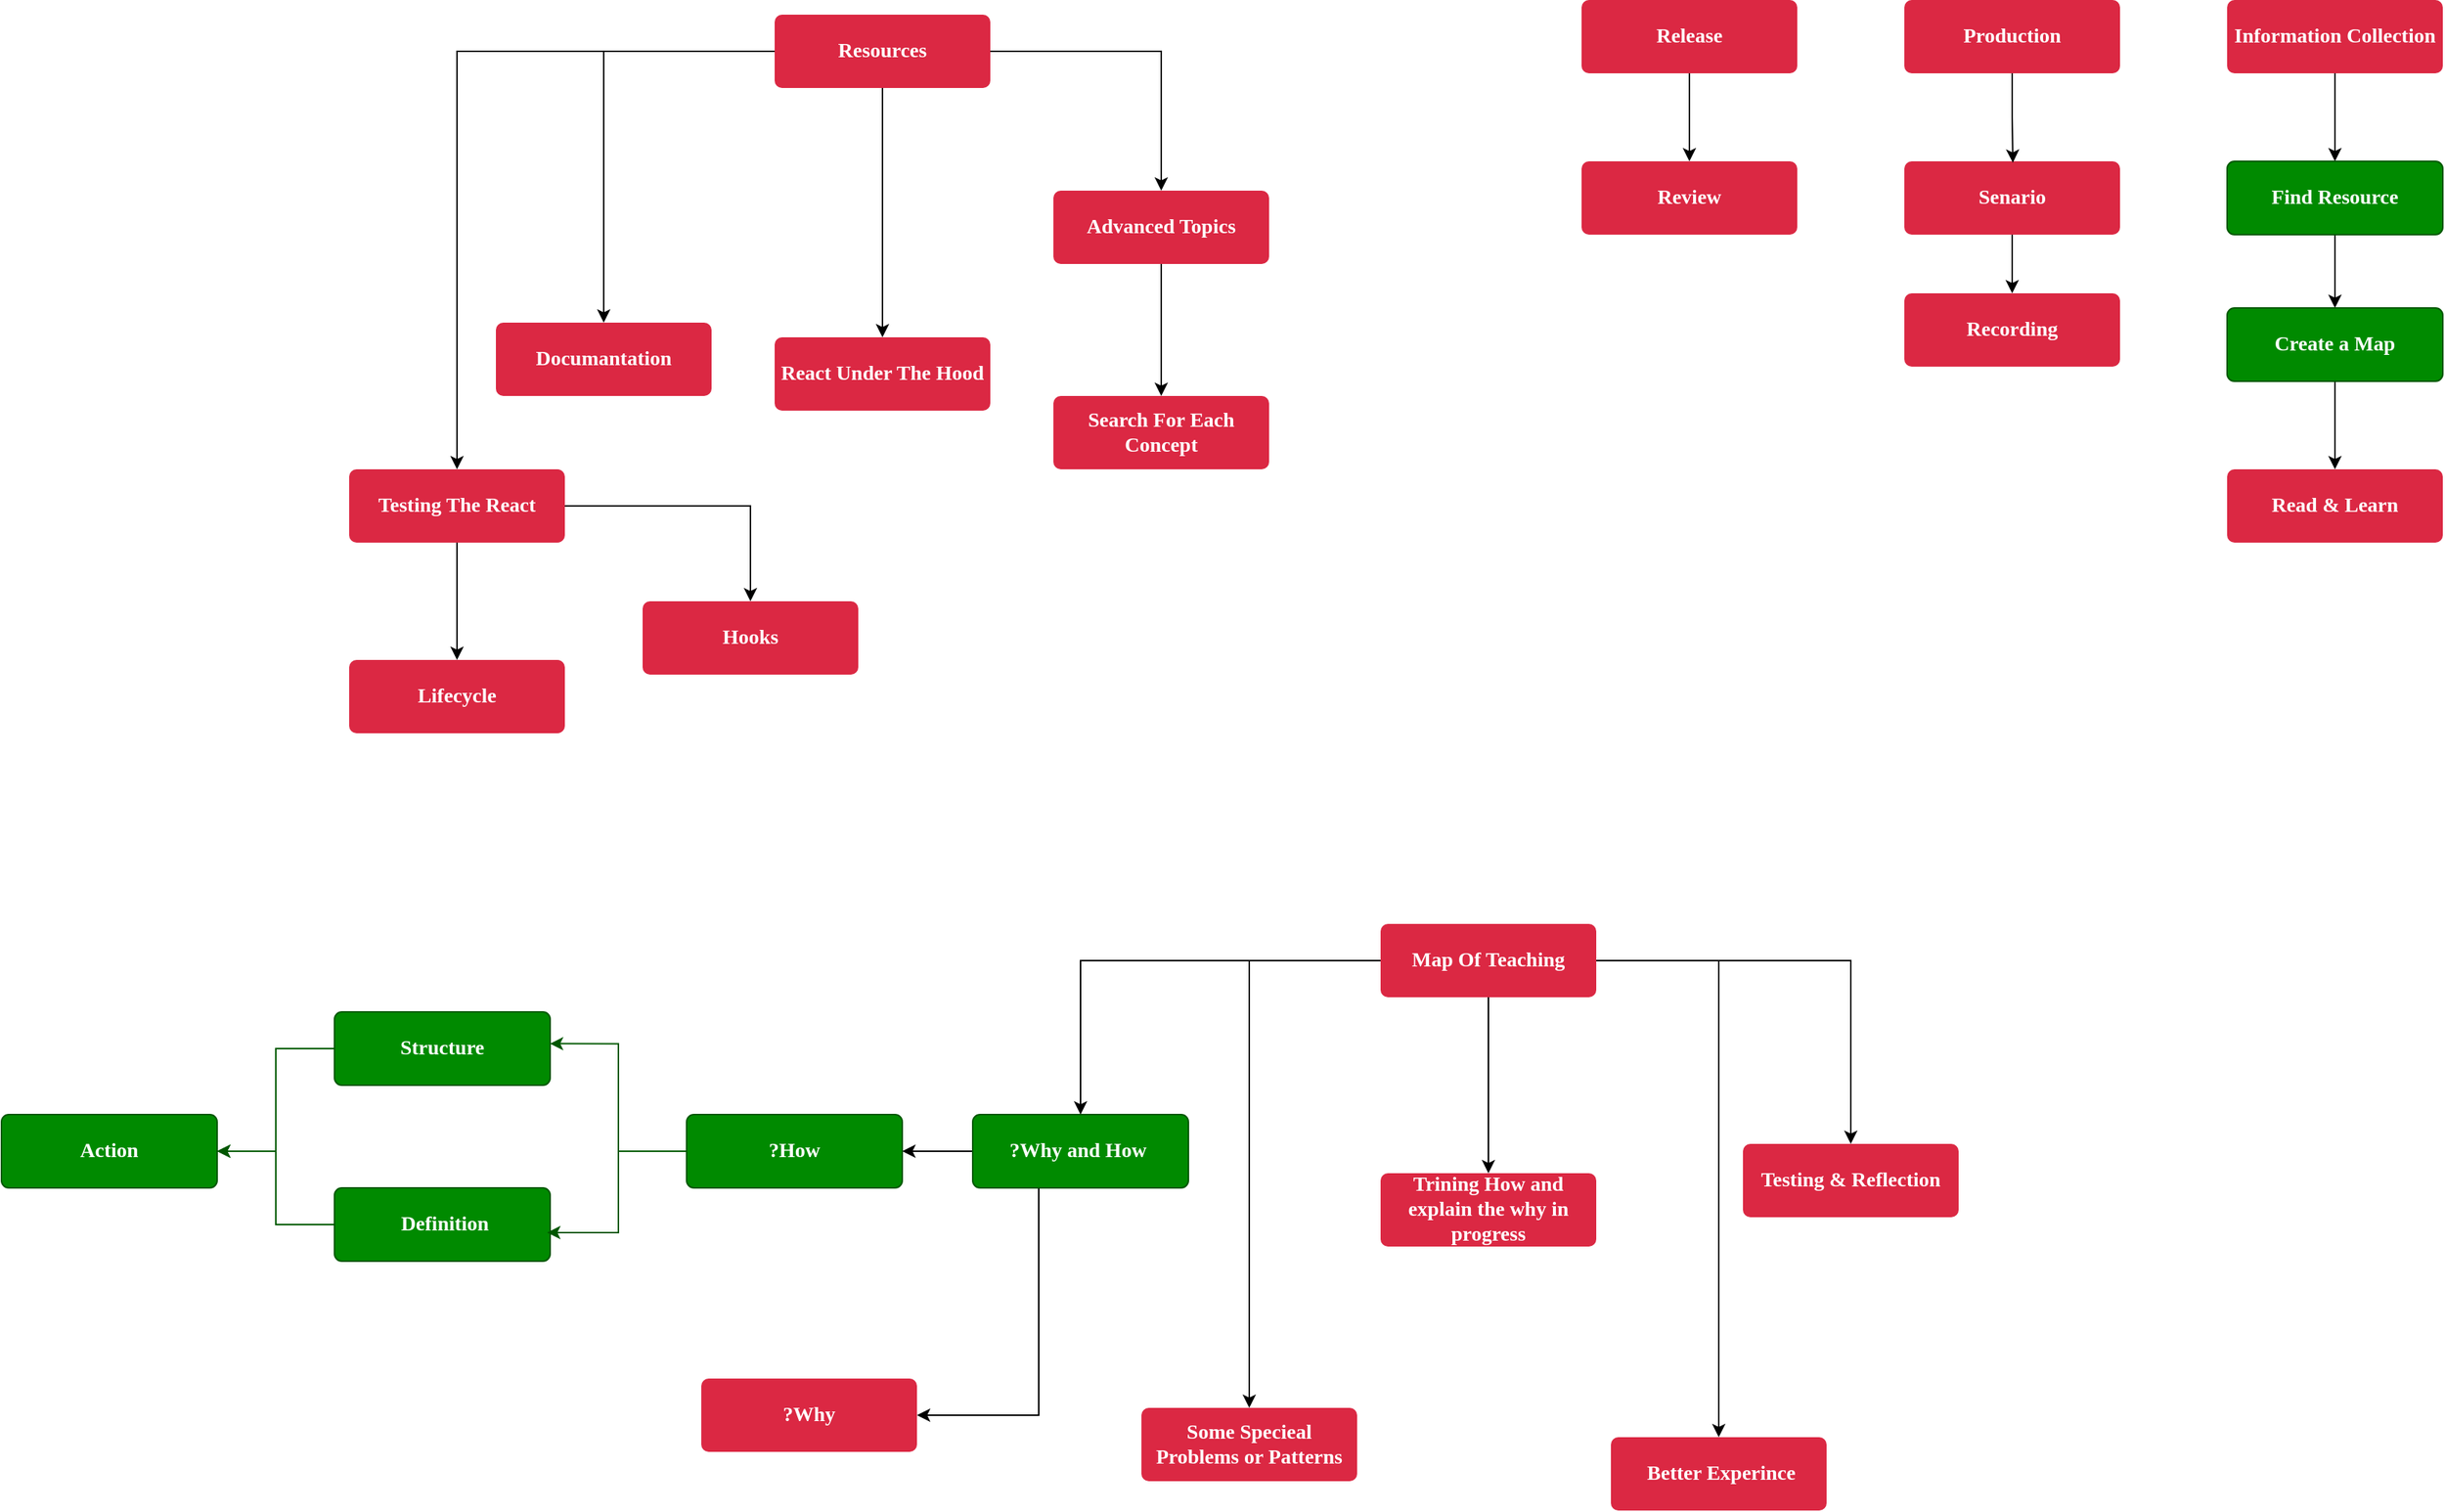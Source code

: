 <mxfile version="24.7.17">
  <diagram name="Page-1" id="Po5lpgRPr_kwIh1h1BkI">
    <mxGraphModel dx="3010" dy="773" grid="1" gridSize="10" guides="1" tooltips="1" connect="1" arrows="1" fold="1" page="1" pageScale="1" pageWidth="850" pageHeight="1100" math="0" shadow="0">
      <root>
        <mxCell id="0" />
        <mxCell id="1" parent="0" />
        <mxCell id="a2AWZiOSdfrPiWVWoPkz-7" value="" style="edgeStyle=orthogonalEdgeStyle;rounded=0;orthogonalLoop=1;jettySize=auto;html=1;" parent="1" source="a2AWZiOSdfrPiWVWoPkz-1" target="a2AWZiOSdfrPiWVWoPkz-6" edge="1">
          <mxGeometry relative="1" as="geometry" />
        </mxCell>
        <mxCell id="a2AWZiOSdfrPiWVWoPkz-1" value="&lt;div style=&quot;forced-color-adjust: none;&quot;&gt;Information Collection&lt;/div&gt;" style="html=1;shadow=0;dashed=0;shape=mxgraph.bootstrap.rrect;rSize=5;strokeColor=none;strokeWidth=1;fillColor=#DB2843;fontColor=#FFFFFF;whiteSpace=wrap;align=center;verticalAlign=middle;spacingLeft=0;fontStyle=1;fontSize=14;spacing=5;rounded=1;glass=0;fillStyle=auto;fontFamily=Comic Sans MS;horizontal=1;textDirection=rtl;points=[];" parent="1" vertex="1">
          <mxGeometry x="430" y="30" width="147" height="50" as="geometry" />
        </mxCell>
        <mxCell id="a2AWZiOSdfrPiWVWoPkz-2" value="&lt;div style=&quot;forced-color-adjust: none;&quot;&gt;Production&lt;/div&gt;" style="html=1;shadow=0;dashed=0;shape=mxgraph.bootstrap.rrect;rSize=5;strokeColor=none;strokeWidth=1;fillColor=#DB2843;fontColor=#FFFFFF;whiteSpace=wrap;align=center;verticalAlign=middle;spacingLeft=0;fontStyle=1;fontSize=14;spacing=5;rounded=1;glass=0;fillStyle=auto;fontFamily=Comic Sans MS;horizontal=1;textDirection=rtl;points=[];" parent="1" vertex="1">
          <mxGeometry x="210" y="30" width="147" height="50" as="geometry" />
        </mxCell>
        <mxCell id="a2AWZiOSdfrPiWVWoPkz-13" style="edgeStyle=orthogonalEdgeStyle;rounded=0;orthogonalLoop=1;jettySize=auto;html=1;" parent="1" source="a2AWZiOSdfrPiWVWoPkz-3" target="a2AWZiOSdfrPiWVWoPkz-4" edge="1">
          <mxGeometry relative="1" as="geometry" />
        </mxCell>
        <mxCell id="a2AWZiOSdfrPiWVWoPkz-3" value="&lt;div style=&quot;forced-color-adjust: none;&quot;&gt;Senario&lt;/div&gt;" style="html=1;shadow=0;dashed=0;shape=mxgraph.bootstrap.rrect;rSize=5;strokeColor=none;strokeWidth=1;fillColor=#DB2843;fontColor=#FFFFFF;whiteSpace=wrap;align=center;verticalAlign=middle;spacingLeft=0;fontStyle=1;fontSize=14;spacing=5;rounded=1;glass=0;fillStyle=auto;fontFamily=Comic Sans MS;horizontal=1;textDirection=rtl;points=[];" parent="1" vertex="1">
          <mxGeometry x="210" y="140" width="147" height="50" as="geometry" />
        </mxCell>
        <mxCell id="a2AWZiOSdfrPiWVWoPkz-4" value="&lt;div style=&quot;forced-color-adjust: none;&quot;&gt;Recording&lt;/div&gt;" style="html=1;shadow=0;dashed=0;shape=mxgraph.bootstrap.rrect;rSize=5;strokeColor=none;strokeWidth=1;fillColor=#DB2843;fontColor=#FFFFFF;whiteSpace=wrap;align=center;verticalAlign=middle;spacingLeft=0;fontStyle=1;fontSize=14;spacing=5;rounded=1;glass=0;fillStyle=auto;fontFamily=Comic Sans MS;horizontal=1;textDirection=rtl;points=[];" parent="1" vertex="1">
          <mxGeometry x="210" y="230" width="147" height="50" as="geometry" />
        </mxCell>
        <mxCell id="a2AWZiOSdfrPiWVWoPkz-15" value="" style="edgeStyle=orthogonalEdgeStyle;rounded=0;orthogonalLoop=1;jettySize=auto;html=1;" parent="1" source="a2AWZiOSdfrPiWVWoPkz-5" target="a2AWZiOSdfrPiWVWoPkz-14" edge="1">
          <mxGeometry relative="1" as="geometry" />
        </mxCell>
        <mxCell id="a2AWZiOSdfrPiWVWoPkz-5" value="&lt;div style=&quot;forced-color-adjust: none;&quot;&gt;Release&lt;/div&gt;" style="html=1;shadow=0;dashed=0;shape=mxgraph.bootstrap.rrect;rSize=5;strokeColor=none;strokeWidth=1;fillColor=#DB2843;fontColor=#FFFFFF;whiteSpace=wrap;align=center;verticalAlign=middle;spacingLeft=0;fontStyle=1;fontSize=14;spacing=5;rounded=1;glass=0;fillStyle=auto;fontFamily=Comic Sans MS;horizontal=1;textDirection=rtl;points=[];" parent="1" vertex="1">
          <mxGeometry x="-10" y="30" width="147" height="50" as="geometry" />
        </mxCell>
        <mxCell id="a2AWZiOSdfrPiWVWoPkz-9" value="" style="edgeStyle=orthogonalEdgeStyle;rounded=0;orthogonalLoop=1;jettySize=auto;html=1;" parent="1" source="a2AWZiOSdfrPiWVWoPkz-6" target="a2AWZiOSdfrPiWVWoPkz-8" edge="1">
          <mxGeometry relative="1" as="geometry" />
        </mxCell>
        <mxCell id="a2AWZiOSdfrPiWVWoPkz-6" value="&lt;div style=&quot;forced-color-adjust: none;&quot;&gt;Find Resource&lt;/div&gt;" style="html=1;shadow=0;dashed=0;shape=mxgraph.bootstrap.rrect;rSize=5;strokeColor=#005700;strokeWidth=1;fillColor=#008a00;whiteSpace=wrap;align=center;verticalAlign=middle;spacingLeft=0;fontStyle=1;fontSize=14;spacing=5;rounded=1;glass=0;fillStyle=auto;fontFamily=Comic Sans MS;horizontal=1;textDirection=rtl;points=[];fontColor=#ffffff;" parent="1" vertex="1">
          <mxGeometry x="430" y="140" width="147" height="50" as="geometry" />
        </mxCell>
        <mxCell id="a2AWZiOSdfrPiWVWoPkz-11" value="" style="edgeStyle=orthogonalEdgeStyle;rounded=0;orthogonalLoop=1;jettySize=auto;html=1;" parent="1" source="a2AWZiOSdfrPiWVWoPkz-8" target="a2AWZiOSdfrPiWVWoPkz-10" edge="1">
          <mxGeometry relative="1" as="geometry" />
        </mxCell>
        <mxCell id="a2AWZiOSdfrPiWVWoPkz-8" value="&lt;div style=&quot;forced-color-adjust: none;&quot;&gt;Create a Map&lt;/div&gt;" style="html=1;shadow=0;dashed=0;shape=mxgraph.bootstrap.rrect;rSize=5;strokeColor=#005700;strokeWidth=1;fillColor=#008a00;fontColor=#ffffff;whiteSpace=wrap;align=center;verticalAlign=middle;spacingLeft=0;fontStyle=1;fontSize=14;spacing=5;rounded=1;glass=0;fillStyle=auto;fontFamily=Comic Sans MS;horizontal=1;textDirection=rtl;points=[];" parent="1" vertex="1">
          <mxGeometry x="430" y="240" width="147" height="50" as="geometry" />
        </mxCell>
        <mxCell id="a2AWZiOSdfrPiWVWoPkz-10" value="&lt;div style=&quot;forced-color-adjust: none;&quot;&gt;Read &amp;amp; Learn&lt;/div&gt;" style="html=1;shadow=0;dashed=0;shape=mxgraph.bootstrap.rrect;rSize=5;strokeColor=none;strokeWidth=1;fillColor=#DB2843;fontColor=#FFFFFF;whiteSpace=wrap;align=center;verticalAlign=middle;spacingLeft=0;fontStyle=1;fontSize=14;spacing=5;rounded=1;glass=0;fillStyle=auto;fontFamily=Comic Sans MS;horizontal=1;textDirection=rtl;points=[];" parent="1" vertex="1">
          <mxGeometry x="430" y="350" width="147" height="50" as="geometry" />
        </mxCell>
        <mxCell id="a2AWZiOSdfrPiWVWoPkz-12" style="edgeStyle=orthogonalEdgeStyle;rounded=0;orthogonalLoop=1;jettySize=auto;html=1;entryX=0.503;entryY=0.019;entryDx=0;entryDy=0;entryPerimeter=0;" parent="1" source="a2AWZiOSdfrPiWVWoPkz-2" target="a2AWZiOSdfrPiWVWoPkz-3" edge="1">
          <mxGeometry relative="1" as="geometry" />
        </mxCell>
        <mxCell id="a2AWZiOSdfrPiWVWoPkz-14" value="&lt;div style=&quot;forced-color-adjust: none;&quot;&gt;Review&lt;/div&gt;" style="html=1;shadow=0;dashed=0;shape=mxgraph.bootstrap.rrect;rSize=5;strokeColor=none;strokeWidth=1;fillColor=#DB2843;fontColor=#FFFFFF;whiteSpace=wrap;align=center;verticalAlign=middle;spacingLeft=0;fontStyle=1;fontSize=14;spacing=5;rounded=1;glass=0;fillStyle=auto;fontFamily=Comic Sans MS;horizontal=1;textDirection=rtl;points=[];" parent="1" vertex="1">
          <mxGeometry x="-10" y="140" width="147" height="50" as="geometry" />
        </mxCell>
        <mxCell id="a2AWZiOSdfrPiWVWoPkz-20" value="" style="edgeStyle=orthogonalEdgeStyle;rounded=0;orthogonalLoop=1;jettySize=auto;html=1;" parent="1" source="a2AWZiOSdfrPiWVWoPkz-18" target="a2AWZiOSdfrPiWVWoPkz-19" edge="1">
          <mxGeometry relative="1" as="geometry" />
        </mxCell>
        <mxCell id="a2AWZiOSdfrPiWVWoPkz-30" value="" style="edgeStyle=orthogonalEdgeStyle;rounded=0;orthogonalLoop=1;jettySize=auto;html=1;" parent="1" source="a2AWZiOSdfrPiWVWoPkz-18" target="a2AWZiOSdfrPiWVWoPkz-29" edge="1">
          <mxGeometry relative="1" as="geometry" />
        </mxCell>
        <mxCell id="a2AWZiOSdfrPiWVWoPkz-32" value="" style="edgeStyle=orthogonalEdgeStyle;rounded=0;orthogonalLoop=1;jettySize=auto;html=1;" parent="1" source="a2AWZiOSdfrPiWVWoPkz-18" target="a2AWZiOSdfrPiWVWoPkz-31" edge="1">
          <mxGeometry relative="1" as="geometry" />
        </mxCell>
        <mxCell id="a2AWZiOSdfrPiWVWoPkz-36" value="" style="edgeStyle=orthogonalEdgeStyle;rounded=0;orthogonalLoop=1;jettySize=auto;html=1;" parent="1" source="a2AWZiOSdfrPiWVWoPkz-18" target="a2AWZiOSdfrPiWVWoPkz-35" edge="1">
          <mxGeometry relative="1" as="geometry" />
        </mxCell>
        <mxCell id="a2AWZiOSdfrPiWVWoPkz-18" value="&lt;div style=&quot;forced-color-adjust: none;&quot;&gt;Resources&lt;/div&gt;" style="html=1;shadow=0;dashed=0;shape=mxgraph.bootstrap.rrect;rSize=5;strokeColor=none;strokeWidth=1;fillColor=#DB2843;fontColor=#FFFFFF;whiteSpace=wrap;align=center;verticalAlign=middle;spacingLeft=0;fontStyle=1;fontSize=14;spacing=5;rounded=1;glass=0;fillStyle=auto;fontFamily=Comic Sans MS;horizontal=1;textDirection=rtl;points=[];" parent="1" vertex="1">
          <mxGeometry x="-560" y="40" width="147" height="50" as="geometry" />
        </mxCell>
        <mxCell id="a2AWZiOSdfrPiWVWoPkz-19" value="&lt;div style=&quot;forced-color-adjust: none;&quot;&gt;Documantation&lt;/div&gt;" style="html=1;shadow=0;dashed=0;shape=mxgraph.bootstrap.rrect;rSize=5;strokeColor=none;strokeWidth=1;fillColor=#DB2843;fontColor=#FFFFFF;whiteSpace=wrap;align=center;verticalAlign=middle;spacingLeft=0;fontStyle=1;fontSize=14;spacing=5;rounded=1;glass=0;fillStyle=auto;fontFamily=Comic Sans MS;horizontal=1;textDirection=rtl;points=[];" parent="1" vertex="1">
          <mxGeometry x="-750" y="250" width="147" height="50" as="geometry" />
        </mxCell>
        <mxCell id="a2AWZiOSdfrPiWVWoPkz-29" value="&lt;div style=&quot;forced-color-adjust: none;&quot;&gt;React Under The Hood&lt;/div&gt;" style="html=1;shadow=0;dashed=0;shape=mxgraph.bootstrap.rrect;rSize=5;strokeColor=none;strokeWidth=1;fillColor=#DB2843;fontColor=#FFFFFF;whiteSpace=wrap;align=center;verticalAlign=middle;spacingLeft=0;fontStyle=1;fontSize=14;spacing=5;rounded=1;glass=0;fillStyle=auto;fontFamily=Comic Sans MS;horizontal=1;textDirection=rtl;points=[];" parent="1" vertex="1">
          <mxGeometry x="-560" y="260" width="147" height="50" as="geometry" />
        </mxCell>
        <mxCell id="a2AWZiOSdfrPiWVWoPkz-34" value="" style="edgeStyle=orthogonalEdgeStyle;rounded=0;orthogonalLoop=1;jettySize=auto;html=1;" parent="1" source="a2AWZiOSdfrPiWVWoPkz-31" target="a2AWZiOSdfrPiWVWoPkz-33" edge="1">
          <mxGeometry relative="1" as="geometry" />
        </mxCell>
        <mxCell id="a2AWZiOSdfrPiWVWoPkz-31" value="&lt;div style=&quot;forced-color-adjust: none;&quot;&gt;Advanced Topics&lt;/div&gt;" style="html=1;shadow=0;dashed=0;shape=mxgraph.bootstrap.rrect;rSize=5;strokeColor=none;strokeWidth=1;fillColor=#DB2843;fontColor=#FFFFFF;whiteSpace=wrap;align=center;verticalAlign=middle;spacingLeft=0;fontStyle=1;fontSize=14;spacing=5;rounded=1;glass=0;fillStyle=auto;fontFamily=Comic Sans MS;horizontal=1;textDirection=rtl;points=[];" parent="1" vertex="1">
          <mxGeometry x="-370" y="160" width="147" height="50" as="geometry" />
        </mxCell>
        <mxCell id="a2AWZiOSdfrPiWVWoPkz-33" value="&lt;div style=&quot;forced-color-adjust: none;&quot;&gt;Search For Each Concept&lt;/div&gt;" style="html=1;shadow=0;dashed=0;shape=mxgraph.bootstrap.rrect;rSize=5;strokeColor=none;strokeWidth=1;fillColor=#DB2843;fontColor=#FFFFFF;whiteSpace=wrap;align=center;verticalAlign=middle;spacingLeft=0;fontStyle=1;fontSize=14;spacing=5;rounded=1;glass=0;fillStyle=auto;fontFamily=Comic Sans MS;horizontal=1;textDirection=rtl;points=[];" parent="1" vertex="1">
          <mxGeometry x="-370" y="300" width="147" height="50" as="geometry" />
        </mxCell>
        <mxCell id="a2AWZiOSdfrPiWVWoPkz-38" value="" style="edgeStyle=orthogonalEdgeStyle;rounded=0;orthogonalLoop=1;jettySize=auto;html=1;" parent="1" source="a2AWZiOSdfrPiWVWoPkz-35" target="a2AWZiOSdfrPiWVWoPkz-37" edge="1">
          <mxGeometry relative="1" as="geometry" />
        </mxCell>
        <mxCell id="a2AWZiOSdfrPiWVWoPkz-40" value="" style="edgeStyle=orthogonalEdgeStyle;rounded=0;orthogonalLoop=1;jettySize=auto;html=1;" parent="1" source="a2AWZiOSdfrPiWVWoPkz-35" target="a2AWZiOSdfrPiWVWoPkz-39" edge="1">
          <mxGeometry relative="1" as="geometry" />
        </mxCell>
        <mxCell id="a2AWZiOSdfrPiWVWoPkz-35" value="&lt;div style=&quot;forced-color-adjust: none;&quot;&gt;Testing The React&lt;/div&gt;" style="html=1;shadow=0;dashed=0;shape=mxgraph.bootstrap.rrect;rSize=5;strokeColor=none;strokeWidth=1;fillColor=#DB2843;fontColor=#FFFFFF;whiteSpace=wrap;align=center;verticalAlign=middle;spacingLeft=0;fontStyle=1;fontSize=14;spacing=5;rounded=1;glass=0;fillStyle=auto;fontFamily=Comic Sans MS;horizontal=1;textDirection=rtl;points=[];" parent="1" vertex="1">
          <mxGeometry x="-850" y="350" width="147" height="50" as="geometry" />
        </mxCell>
        <mxCell id="a2AWZiOSdfrPiWVWoPkz-37" value="&lt;div style=&quot;forced-color-adjust: none;&quot;&gt;Lifecycle&lt;/div&gt;" style="html=1;shadow=0;dashed=0;shape=mxgraph.bootstrap.rrect;rSize=5;strokeColor=none;strokeWidth=1;fillColor=#DB2843;fontColor=#FFFFFF;whiteSpace=wrap;align=center;verticalAlign=middle;spacingLeft=0;fontStyle=1;fontSize=14;spacing=5;rounded=1;glass=0;fillStyle=auto;fontFamily=Comic Sans MS;horizontal=1;textDirection=rtl;points=[];" parent="1" vertex="1">
          <mxGeometry x="-850" y="480" width="147" height="50" as="geometry" />
        </mxCell>
        <mxCell id="a2AWZiOSdfrPiWVWoPkz-39" value="&lt;div style=&quot;forced-color-adjust: none;&quot;&gt;Hooks&lt;/div&gt;" style="html=1;shadow=0;dashed=0;shape=mxgraph.bootstrap.rrect;rSize=5;strokeColor=none;strokeWidth=1;fillColor=#DB2843;fontColor=#FFFFFF;whiteSpace=wrap;align=center;verticalAlign=middle;spacingLeft=0;fontStyle=1;fontSize=14;spacing=5;rounded=1;glass=0;fillStyle=auto;fontFamily=Comic Sans MS;horizontal=1;textDirection=rtl;points=[];" parent="1" vertex="1">
          <mxGeometry x="-650" y="440" width="147" height="50" as="geometry" />
        </mxCell>
        <mxCell id="a2AWZiOSdfrPiWVWoPkz-43" value="" style="edgeStyle=orthogonalEdgeStyle;rounded=0;orthogonalLoop=1;jettySize=auto;html=1;" parent="1" source="a2AWZiOSdfrPiWVWoPkz-41" target="a2AWZiOSdfrPiWVWoPkz-42" edge="1">
          <mxGeometry relative="1" as="geometry" />
        </mxCell>
        <mxCell id="a2AWZiOSdfrPiWVWoPkz-45" value="" style="edgeStyle=orthogonalEdgeStyle;rounded=0;orthogonalLoop=1;jettySize=auto;html=1;" parent="1" source="a2AWZiOSdfrPiWVWoPkz-41" target="a2AWZiOSdfrPiWVWoPkz-44" edge="1">
          <mxGeometry relative="1" as="geometry" />
        </mxCell>
        <mxCell id="a2AWZiOSdfrPiWVWoPkz-50" value="" style="edgeStyle=orthogonalEdgeStyle;rounded=0;orthogonalLoop=1;jettySize=auto;html=1;" parent="1" source="a2AWZiOSdfrPiWVWoPkz-41" target="a2AWZiOSdfrPiWVWoPkz-49" edge="1">
          <mxGeometry relative="1" as="geometry" />
        </mxCell>
        <mxCell id="a2AWZiOSdfrPiWVWoPkz-52" value="" style="edgeStyle=orthogonalEdgeStyle;rounded=0;orthogonalLoop=1;jettySize=auto;html=1;" parent="1" source="a2AWZiOSdfrPiWVWoPkz-41" target="a2AWZiOSdfrPiWVWoPkz-51" edge="1">
          <mxGeometry relative="1" as="geometry" />
        </mxCell>
        <mxCell id="a2AWZiOSdfrPiWVWoPkz-54" value="" style="edgeStyle=orthogonalEdgeStyle;rounded=0;orthogonalLoop=1;jettySize=auto;html=1;" parent="1" source="a2AWZiOSdfrPiWVWoPkz-41" target="a2AWZiOSdfrPiWVWoPkz-53" edge="1">
          <mxGeometry relative="1" as="geometry" />
        </mxCell>
        <mxCell id="a2AWZiOSdfrPiWVWoPkz-41" value="Map Of Teaching" style="html=1;shadow=0;dashed=0;shape=mxgraph.bootstrap.rrect;rSize=5;strokeColor=none;strokeWidth=1;fillColor=#DB2843;fontColor=#FFFFFF;whiteSpace=wrap;align=center;verticalAlign=middle;spacingLeft=0;fontStyle=1;fontSize=14;spacing=5;rounded=1;glass=0;fillStyle=auto;fontFamily=Comic Sans MS;horizontal=1;textDirection=rtl;points=[];" parent="1" vertex="1">
          <mxGeometry x="-147" y="660" width="147" height="50" as="geometry" />
        </mxCell>
        <mxCell id="--UUmdJhQHSm2G2fZJQX-7" style="edgeStyle=orthogonalEdgeStyle;rounded=0;orthogonalLoop=1;jettySize=auto;html=1;" edge="1" parent="1" source="a2AWZiOSdfrPiWVWoPkz-42" target="--UUmdJhQHSm2G2fZJQX-5">
          <mxGeometry relative="1" as="geometry" />
        </mxCell>
        <mxCell id="--UUmdJhQHSm2G2fZJQX-14" style="edgeStyle=orthogonalEdgeStyle;rounded=0;orthogonalLoop=1;jettySize=auto;html=1;" edge="1" parent="1" source="a2AWZiOSdfrPiWVWoPkz-42" target="--UUmdJhQHSm2G2fZJQX-15">
          <mxGeometry relative="1" as="geometry">
            <mxPoint x="-420" y="990.0" as="targetPoint" />
            <Array as="points">
              <mxPoint x="-380" y="995" />
            </Array>
          </mxGeometry>
        </mxCell>
        <mxCell id="a2AWZiOSdfrPiWVWoPkz-42" value="&amp;nbsp;Why and How?" style="html=1;shadow=0;dashed=0;shape=mxgraph.bootstrap.rrect;rSize=5;strokeColor=#005700;strokeWidth=1;fillColor=#008a00;fontColor=#ffffff;whiteSpace=wrap;align=center;verticalAlign=middle;spacingLeft=0;fontStyle=1;fontSize=14;spacing=5;rounded=1;glass=0;fillStyle=auto;fontFamily=Comic Sans MS;horizontal=1;textDirection=rtl;points=[];" parent="1" vertex="1">
          <mxGeometry x="-425" y="790" width="147" height="50" as="geometry" />
        </mxCell>
        <mxCell id="a2AWZiOSdfrPiWVWoPkz-44" value="Trining How and explain the why in progress" style="html=1;shadow=0;dashed=0;shape=mxgraph.bootstrap.rrect;rSize=5;strokeColor=none;strokeWidth=1;fillColor=#DB2843;fontColor=#FFFFFF;whiteSpace=wrap;align=center;verticalAlign=middle;spacingLeft=0;fontStyle=1;fontSize=14;spacing=5;rounded=1;glass=0;fillStyle=auto;fontFamily=Comic Sans MS;horizontal=1;textDirection=rtl;points=[];" parent="1" vertex="1">
          <mxGeometry x="-147" y="830" width="147" height="50" as="geometry" />
        </mxCell>
        <mxCell id="a2AWZiOSdfrPiWVWoPkz-49" value="Testing &amp;amp; Reflection" style="html=1;shadow=0;dashed=0;shape=mxgraph.bootstrap.rrect;rSize=5;strokeColor=none;strokeWidth=1;fillColor=#DB2843;fontColor=#FFFFFF;whiteSpace=wrap;align=center;verticalAlign=middle;spacingLeft=0;fontStyle=1;fontSize=14;spacing=5;rounded=1;glass=0;fillStyle=auto;fontFamily=Comic Sans MS;horizontal=1;textDirection=rtl;points=[];" parent="1" vertex="1">
          <mxGeometry x="100" y="810" width="147" height="50" as="geometry" />
        </mxCell>
        <mxCell id="a2AWZiOSdfrPiWVWoPkz-51" value="Better Experince&amp;nbsp;" style="html=1;shadow=0;dashed=0;shape=mxgraph.bootstrap.rrect;rSize=5;strokeColor=none;strokeWidth=1;fillColor=#DB2843;fontColor=#FFFFFF;whiteSpace=wrap;align=center;verticalAlign=middle;spacingLeft=0;fontStyle=1;fontSize=14;spacing=5;rounded=1;glass=0;fillStyle=auto;fontFamily=Comic Sans MS;horizontal=1;textDirection=rtl;points=[];" parent="1" vertex="1">
          <mxGeometry x="10" y="1010" width="147" height="50" as="geometry" />
        </mxCell>
        <mxCell id="a2AWZiOSdfrPiWVWoPkz-53" value="Some Specieal Problems or Patterns" style="html=1;shadow=0;dashed=0;shape=mxgraph.bootstrap.rrect;rSize=5;strokeColor=none;strokeWidth=1;fillColor=#DB2843;fontColor=#FFFFFF;whiteSpace=wrap;align=center;verticalAlign=middle;spacingLeft=0;fontStyle=1;fontSize=14;spacing=5;rounded=1;glass=0;fillStyle=auto;fontFamily=Comic Sans MS;horizontal=1;textDirection=rtl;points=[];" parent="1" vertex="1">
          <mxGeometry x="-310" y="990" width="147" height="50" as="geometry" />
        </mxCell>
        <mxCell id="--UUmdJhQHSm2G2fZJQX-12" value="" style="edgeStyle=orthogonalEdgeStyle;rounded=0;orthogonalLoop=1;jettySize=auto;html=1;fillColor=#008a00;strokeColor=#005700;" edge="1" parent="1" source="--UUmdJhQHSm2G2fZJQX-1" target="--UUmdJhQHSm2G2fZJQX-11">
          <mxGeometry relative="1" as="geometry">
            <Array as="points">
              <mxPoint x="-900" y="745" />
              <mxPoint x="-900" y="815" />
            </Array>
          </mxGeometry>
        </mxCell>
        <mxCell id="--UUmdJhQHSm2G2fZJQX-1" value="Structure" style="html=1;shadow=0;dashed=0;shape=mxgraph.bootstrap.rrect;rSize=5;strokeColor=#005700;strokeWidth=1;fillColor=#008a00;fontColor=#ffffff;whiteSpace=wrap;align=center;verticalAlign=middle;spacingLeft=0;fontStyle=1;fontSize=14;spacing=5;rounded=1;glass=0;fillStyle=auto;fontFamily=Comic Sans MS;horizontal=1;textDirection=rtl;points=[];" vertex="1" parent="1">
          <mxGeometry x="-860" y="720" width="147" height="50" as="geometry" />
        </mxCell>
        <mxCell id="--UUmdJhQHSm2G2fZJQX-13" style="edgeStyle=orthogonalEdgeStyle;rounded=0;orthogonalLoop=1;jettySize=auto;html=1;fillColor=#008a00;strokeColor=#005700;" edge="1" parent="1" source="--UUmdJhQHSm2G2fZJQX-3" target="--UUmdJhQHSm2G2fZJQX-11">
          <mxGeometry relative="1" as="geometry" />
        </mxCell>
        <mxCell id="--UUmdJhQHSm2G2fZJQX-3" value="Definition&amp;nbsp;" style="html=1;shadow=0;dashed=0;shape=mxgraph.bootstrap.rrect;rSize=5;strokeColor=#005700;strokeWidth=1;fillColor=#008a00;fontColor=#ffffff;whiteSpace=wrap;align=center;verticalAlign=middle;spacingLeft=0;fontStyle=1;fontSize=14;spacing=5;rounded=1;glass=0;fillStyle=auto;fontFamily=Comic Sans MS;horizontal=1;textDirection=rtl;points=[];" vertex="1" parent="1">
          <mxGeometry x="-860" y="840" width="147" height="50" as="geometry" />
        </mxCell>
        <mxCell id="--UUmdJhQHSm2G2fZJQX-5" value="How?" style="html=1;shadow=0;dashed=0;shape=mxgraph.bootstrap.rrect;rSize=5;strokeColor=#005700;strokeWidth=1;fillColor=#008a00;fontColor=#ffffff;whiteSpace=wrap;align=center;verticalAlign=middle;spacingLeft=0;fontStyle=1;fontSize=14;spacing=5;rounded=1;glass=0;fillStyle=auto;fontFamily=Comic Sans MS;horizontal=1;textDirection=rtl;points=[];" vertex="1" parent="1">
          <mxGeometry x="-620" y="790" width="147" height="50" as="geometry" />
        </mxCell>
        <mxCell id="--UUmdJhQHSm2G2fZJQX-9" style="edgeStyle=orthogonalEdgeStyle;rounded=0;orthogonalLoop=1;jettySize=auto;html=1;entryX=0.999;entryY=0.433;entryDx=0;entryDy=0;entryPerimeter=0;fillColor=#008a00;strokeColor=#005700;" edge="1" parent="1" source="--UUmdJhQHSm2G2fZJQX-5" target="--UUmdJhQHSm2G2fZJQX-1">
          <mxGeometry relative="1" as="geometry" />
        </mxCell>
        <mxCell id="--UUmdJhQHSm2G2fZJQX-10" style="edgeStyle=orthogonalEdgeStyle;rounded=0;orthogonalLoop=1;jettySize=auto;html=1;entryX=0.986;entryY=0.609;entryDx=0;entryDy=0;entryPerimeter=0;fillColor=#008a00;strokeColor=#005700;" edge="1" parent="1" source="--UUmdJhQHSm2G2fZJQX-5" target="--UUmdJhQHSm2G2fZJQX-3">
          <mxGeometry relative="1" as="geometry" />
        </mxCell>
        <mxCell id="--UUmdJhQHSm2G2fZJQX-11" value="Action" style="html=1;shadow=0;dashed=0;shape=mxgraph.bootstrap.rrect;rSize=5;strokeColor=#005700;strokeWidth=1;fillColor=#008a00;fontColor=#ffffff;whiteSpace=wrap;align=center;verticalAlign=middle;spacingLeft=0;fontStyle=1;fontSize=14;spacing=5;rounded=1;glass=0;fillStyle=auto;fontFamily=Comic Sans MS;horizontal=1;textDirection=rtl;points=[];" vertex="1" parent="1">
          <mxGeometry x="-1087" y="790" width="147" height="50" as="geometry" />
        </mxCell>
        <mxCell id="--UUmdJhQHSm2G2fZJQX-15" value="&lt;div style=&quot;forced-color-adjust: none;&quot;&gt;Why?&lt;/div&gt;" style="html=1;shadow=0;dashed=0;shape=mxgraph.bootstrap.rrect;rSize=5;strokeColor=none;strokeWidth=1;fillColor=#DB2843;fontColor=#FFFFFF;whiteSpace=wrap;align=center;verticalAlign=middle;spacingLeft=0;fontStyle=1;fontSize=14;spacing=5;rounded=1;glass=0;fillStyle=auto;fontFamily=Comic Sans MS;horizontal=1;textDirection=rtl;points=[];" vertex="1" parent="1">
          <mxGeometry x="-610" y="970.0" width="147" height="50" as="geometry" />
        </mxCell>
      </root>
    </mxGraphModel>
  </diagram>
</mxfile>
